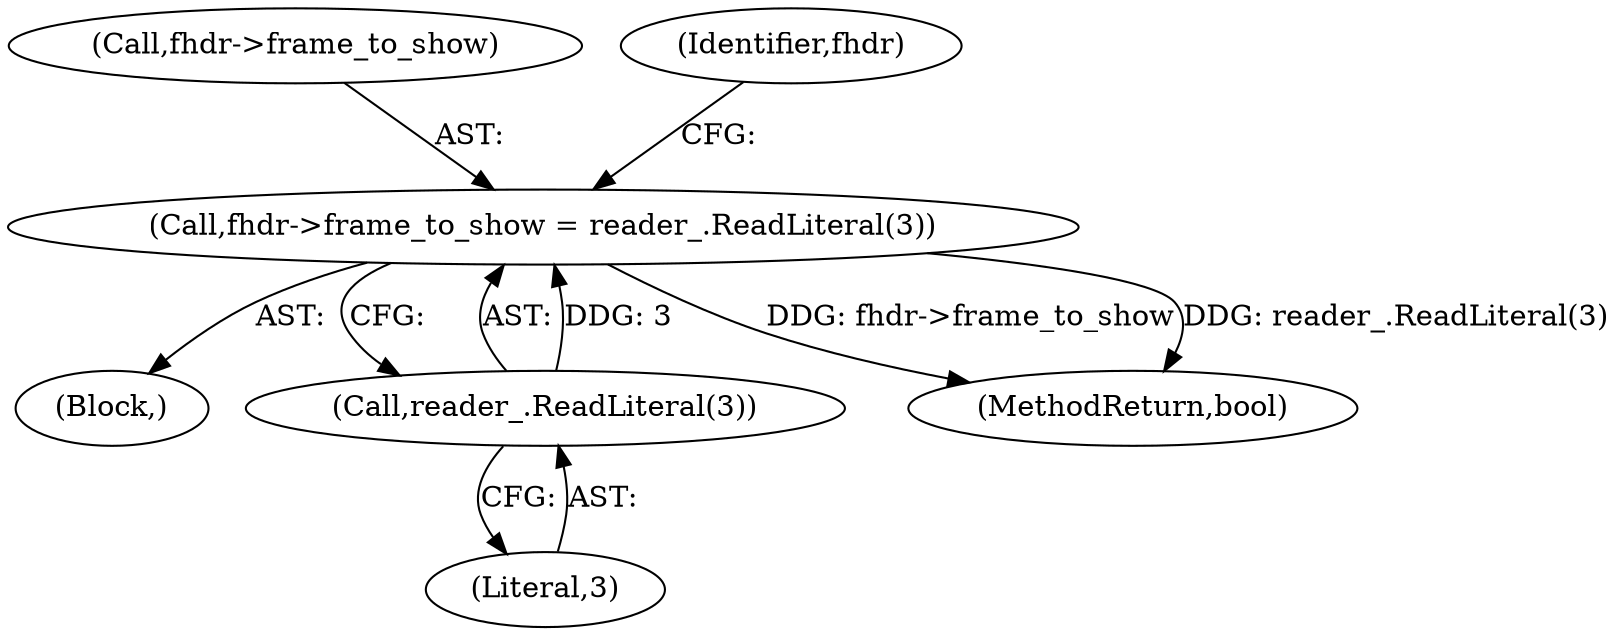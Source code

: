 digraph "0_Chrome_27c68f543e5eba779902447445dfb05ec3f5bf75_15@API" {
"1000141" [label="(Call,fhdr->frame_to_show = reader_.ReadLiteral(3))"];
"1000145" [label="(Call,reader_.ReadLiteral(3))"];
"1000142" [label="(Call,fhdr->frame_to_show)"];
"1000141" [label="(Call,fhdr->frame_to_show = reader_.ReadLiteral(3))"];
"1000149" [label="(Identifier,fhdr)"];
"1000146" [label="(Literal,3)"];
"1000140" [label="(Block,)"];
"1000145" [label="(Call,reader_.ReadLiteral(3))"];
"1000453" [label="(MethodReturn,bool)"];
"1000141" -> "1000140"  [label="AST: "];
"1000141" -> "1000145"  [label="CFG: "];
"1000142" -> "1000141"  [label="AST: "];
"1000145" -> "1000141"  [label="AST: "];
"1000149" -> "1000141"  [label="CFG: "];
"1000141" -> "1000453"  [label="DDG: fhdr->frame_to_show"];
"1000141" -> "1000453"  [label="DDG: reader_.ReadLiteral(3)"];
"1000145" -> "1000141"  [label="DDG: 3"];
"1000145" -> "1000146"  [label="CFG: "];
"1000146" -> "1000145"  [label="AST: "];
}

